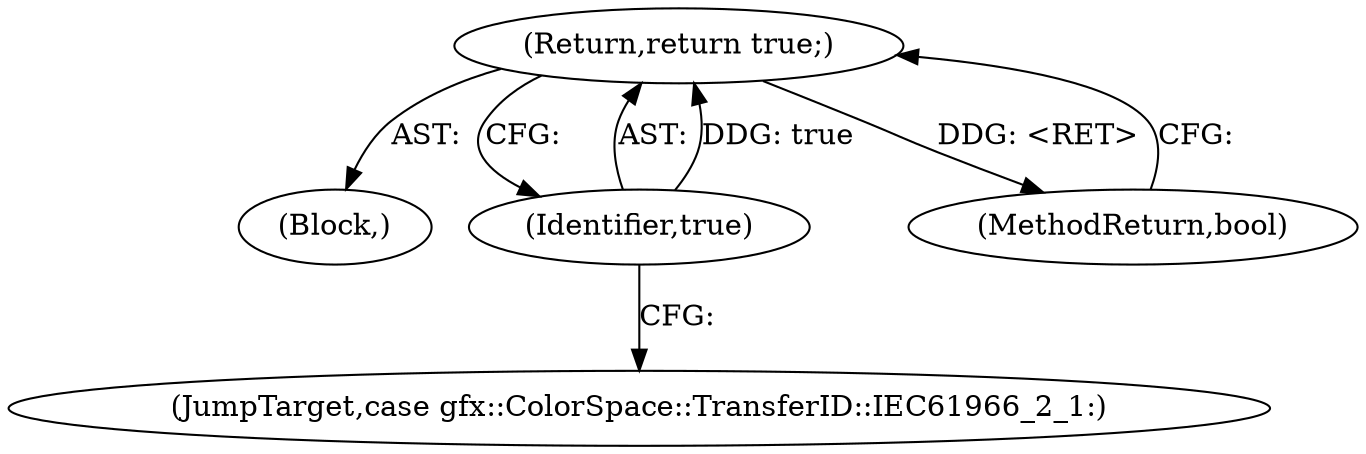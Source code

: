 digraph "1_Chrome_2fb4f2c9c461551d43fdfa28ef4c960da81a47dd_0@del" {
"1000112" [label="(Return,return true;)"];
"1000113" [label="(Identifier,true)"];
"1000105" [label="(Block,)"];
"1000111" [label="(JumpTarget,case gfx::ColorSpace::TransferID::IEC61966_2_1:)"];
"1000117" [label="(MethodReturn,bool)"];
"1000113" [label="(Identifier,true)"];
"1000112" [label="(Return,return true;)"];
"1000112" -> "1000105"  [label="AST: "];
"1000112" -> "1000113"  [label="CFG: "];
"1000113" -> "1000112"  [label="AST: "];
"1000117" -> "1000112"  [label="CFG: "];
"1000112" -> "1000117"  [label="DDG: <RET>"];
"1000113" -> "1000112"  [label="DDG: true"];
"1000113" -> "1000111"  [label="CFG: "];
}
